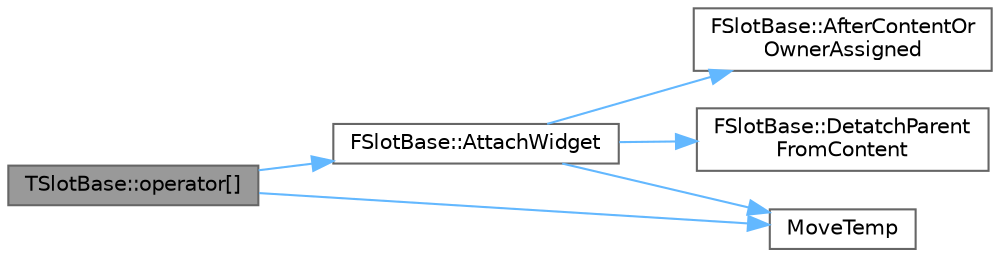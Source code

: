 digraph "TSlotBase::operator[]"
{
 // INTERACTIVE_SVG=YES
 // LATEX_PDF_SIZE
  bgcolor="transparent";
  edge [fontname=Helvetica,fontsize=10,labelfontname=Helvetica,labelfontsize=10];
  node [fontname=Helvetica,fontsize=10,shape=box,height=0.2,width=0.4];
  rankdir="LR";
  Node1 [id="Node000001",label="TSlotBase::operator[]",height=0.2,width=0.4,color="gray40", fillcolor="grey60", style="filled", fontcolor="black",tooltip=" "];
  Node1 -> Node2 [id="edge1_Node000001_Node000002",color="steelblue1",style="solid",tooltip=" "];
  Node2 [id="Node000002",label="FSlotBase::AttachWidget",height=0.2,width=0.4,color="grey40", fillcolor="white", style="filled",URL="$dd/d98/classFSlotBase.html#ab1a659117992d08b258e565b713b2e00",tooltip="Attach the child widget the slot now owns."];
  Node2 -> Node3 [id="edge2_Node000002_Node000003",color="steelblue1",style="solid",tooltip=" "];
  Node3 [id="Node000003",label="FSlotBase::AfterContentOr\lOwnerAssigned",height=0.2,width=0.4,color="grey40", fillcolor="white", style="filled",URL="$dd/d98/classFSlotBase.html#a4080a2fc507b497039ea5c088fe2c386",tooltip=" "];
  Node2 -> Node4 [id="edge3_Node000002_Node000004",color="steelblue1",style="solid",tooltip=" "];
  Node4 [id="Node000004",label="FSlotBase::DetatchParent\lFromContent",height=0.2,width=0.4,color="grey40", fillcolor="white", style="filled",URL="$dd/d98/classFSlotBase.html#a0ada76b0316d64be429970d6c7d747dd",tooltip=" "];
  Node2 -> Node5 [id="edge4_Node000002_Node000005",color="steelblue1",style="solid",tooltip=" "];
  Node5 [id="Node000005",label="MoveTemp",height=0.2,width=0.4,color="grey40", fillcolor="white", style="filled",URL="$d4/d24/UnrealTemplate_8h.html#ad5e6c049aeb9c9115fec514ba581dbb6",tooltip="MoveTemp will cast a reference to an rvalue reference."];
  Node1 -> Node5 [id="edge5_Node000001_Node000005",color="steelblue1",style="solid",tooltip=" "];
}
